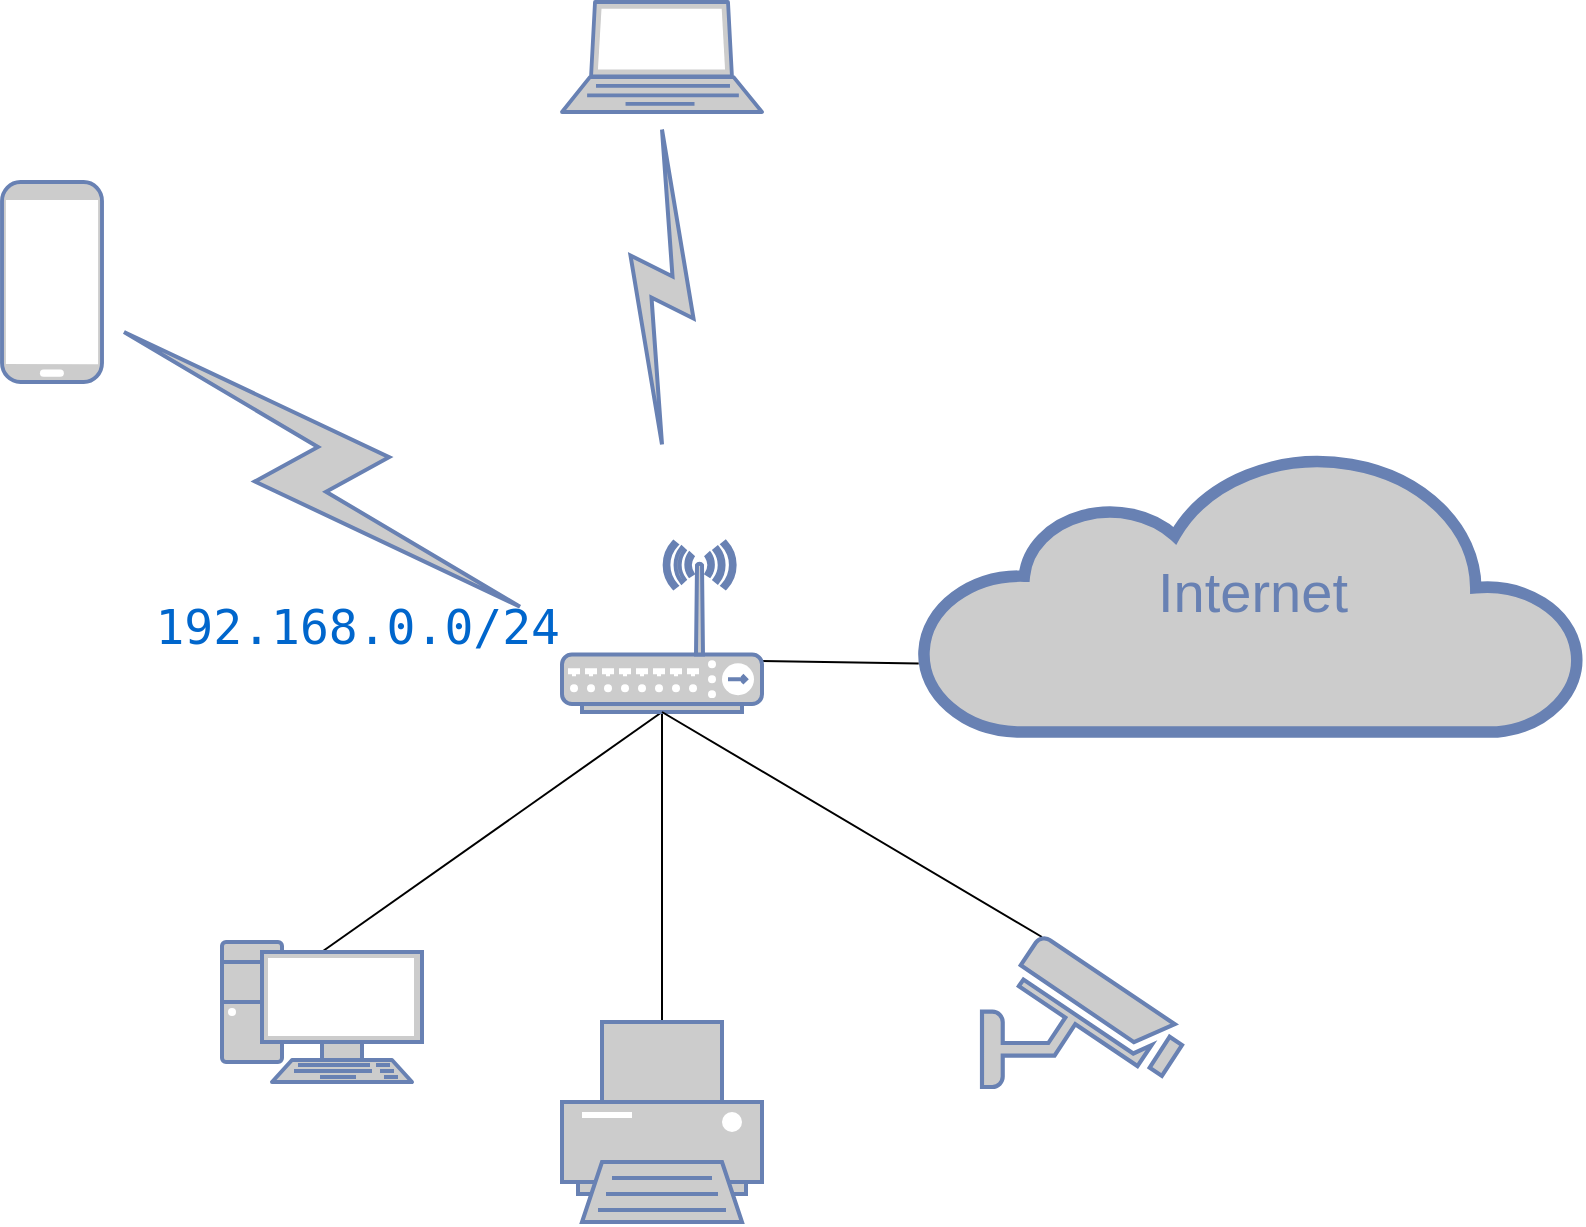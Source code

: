 <mxfile version="17.5.0" type="device"><diagram name="Page-1" id="bfe91b75-5d2c-26a0-9c1d-138518896778"><mxGraphModel dx="678" dy="976" grid="1" gridSize="10" guides="1" tooltips="1" connect="1" arrows="1" fold="1" page="1" pageScale="1" pageWidth="1100" pageHeight="850" background="none" math="0" shadow="0"><root><mxCell id="0"/><mxCell id="1" parent="0"/><mxCell id="7c3789c024ecab99-11" value="" style="html=1;fillColor=#CCCCCC;strokeColor=#6881B3;gradientColor=none;gradientDirection=north;strokeWidth=2;shape=mxgraph.networks.comm_link_edge;html=1;labelBackgroundColor=none;endArrow=none;endFill=0;fontFamily=Verdana;fontSize=20;" parent="1" target="7c3789c024ecab99-12" edge="1"><mxGeometry width="100" height="100" relative="1" as="geometry"><mxPoint x="1590" y="850" as="sourcePoint"/><mxPoint x="1758.0" y="688" as="targetPoint"/></mxGeometry></mxCell><mxCell id="7c3789c024ecab99-12" value="" style="fontColor=#0066CC;verticalAlign=top;verticalLabelPosition=bottom;labelPosition=center;align=center;html=1;fillColor=#CCCCCC;strokeColor=#6881B3;gradientColor=none;gradientDirection=north;strokeWidth=2;shape=mxgraph.networks.mobile;rounded=0;shadow=0;comic=0;" parent="1" vertex="1"><mxGeometry x="1320.0" y="630" width="50" height="100" as="geometry"/></mxCell><mxCell id="Zjwr_Lg0958GysaYrWr2-3" style="edgeStyle=none;rounded=0;orthogonalLoop=1;jettySize=auto;html=1;exitX=0.5;exitY=0.07;exitDx=0;exitDy=0;exitPerimeter=0;entryX=0.5;entryY=1;entryDx=0;entryDy=0;entryPerimeter=0;endArrow=none;endFill=0;" edge="1" parent="1" source="7c3789c024ecab99-20" target="Zjwr_Lg0958GysaYrWr2-1"><mxGeometry relative="1" as="geometry"/></mxCell><mxCell id="7c3789c024ecab99-20" value="" style="fontColor=#0066CC;verticalAlign=top;verticalLabelPosition=bottom;labelPosition=center;align=center;html=1;fillColor=#CCCCCC;strokeColor=#6881B3;gradientColor=none;gradientDirection=north;strokeWidth=2;shape=mxgraph.networks.pc;rounded=0;shadow=0;comic=0;" parent="1" vertex="1"><mxGeometry x="1430.0" y="1010" width="100" height="70" as="geometry"/></mxCell><mxCell id="Zjwr_Lg0958GysaYrWr2-5" style="edgeStyle=none;rounded=0;orthogonalLoop=1;jettySize=auto;html=1;exitX=0.5;exitY=0;exitDx=0;exitDy=0;exitPerimeter=0;entryX=0.5;entryY=1;entryDx=0;entryDy=0;entryPerimeter=0;endArrow=none;endFill=0;" edge="1" parent="1" source="7c3789c024ecab99-43" target="Zjwr_Lg0958GysaYrWr2-1"><mxGeometry relative="1" as="geometry"/></mxCell><mxCell id="7c3789c024ecab99-43" value="" style="fontColor=#0066CC;verticalAlign=top;verticalLabelPosition=bottom;labelPosition=center;align=center;html=1;fillColor=#CCCCCC;strokeColor=#6881B3;gradientColor=none;gradientDirection=north;strokeWidth=2;shape=mxgraph.networks.printer;rounded=0;shadow=0;comic=0;" parent="1" vertex="1"><mxGeometry x="1600.0" y="1050.002" width="100" height="100" as="geometry"/></mxCell><mxCell id="7c3789c024ecab99-53" value="Internet" style="html=1;fillColor=#CCCCCC;strokeColor=#6881B3;gradientColor=none;gradientDirection=north;strokeWidth=2;shape=mxgraph.networks.cloud;fontColor=#6881B3;rounded=0;shadow=0;comic=0;align=center;fontSize=28;" parent="1" vertex="1"><mxGeometry x="1780" y="765" width="330" height="140" as="geometry"/></mxCell><mxCell id="Zjwr_Lg0958GysaYrWr2-2" style="rounded=0;orthogonalLoop=1;jettySize=auto;html=1;exitX=1;exitY=0.7;exitDx=0;exitDy=0;exitPerimeter=0;entryX=-0.005;entryY=0.755;entryDx=0;entryDy=0;entryPerimeter=0;endArrow=none;endFill=0;" edge="1" parent="1" source="Zjwr_Lg0958GysaYrWr2-1" target="7c3789c024ecab99-53"><mxGeometry relative="1" as="geometry"/></mxCell><mxCell id="Zjwr_Lg0958GysaYrWr2-1" value="&lt;pre&gt;&lt;font style=&quot;font-size: 24px&quot;&gt;192.168.0.0/24&lt;/font&gt;&lt;/pre&gt;" style="fontColor=#0066CC;verticalAlign=middle;verticalLabelPosition=middle;labelPosition=left;align=right;html=1;fillColor=#CCCCCC;strokeColor=#6881B3;gradientColor=none;gradientDirection=north;strokeWidth=2;shape=mxgraph.networks.wireless_hub;rounded=0;shadow=0;comic=0;" vertex="1" parent="1"><mxGeometry x="1600.0" y="810.002" width="100" height="85" as="geometry"/></mxCell><mxCell id="Zjwr_Lg0958GysaYrWr2-6" value="" style="fontColor=#0066CC;verticalAlign=top;verticalLabelPosition=bottom;labelPosition=center;align=center;html=1;outlineConnect=0;fillColor=#CCCCCC;strokeColor=#6881B3;gradientColor=none;gradientDirection=north;strokeWidth=2;shape=mxgraph.networks.laptop;" vertex="1" parent="1"><mxGeometry x="1600" y="540" width="100" height="55" as="geometry"/></mxCell><mxCell id="Zjwr_Lg0958GysaYrWr2-11" style="edgeStyle=none;rounded=0;orthogonalLoop=1;jettySize=auto;html=1;exitX=0.3;exitY=0;exitDx=0;exitDy=0;exitPerimeter=0;entryX=0.5;entryY=1;entryDx=0;entryDy=0;entryPerimeter=0;endArrow=none;endFill=0;" edge="1" parent="1" source="Zjwr_Lg0958GysaYrWr2-8" target="Zjwr_Lg0958GysaYrWr2-1"><mxGeometry relative="1" as="geometry"/></mxCell><mxCell id="Zjwr_Lg0958GysaYrWr2-8" value="" style="fontColor=#0066CC;verticalAlign=top;verticalLabelPosition=bottom;labelPosition=center;align=center;html=1;outlineConnect=0;fillColor=#CCCCCC;strokeColor=#6881B3;gradientColor=none;gradientDirection=north;strokeWidth=2;shape=mxgraph.networks.security_camera;" vertex="1" parent="1"><mxGeometry x="1810" y="1007.5" width="100" height="75" as="geometry"/></mxCell><mxCell id="Zjwr_Lg0958GysaYrWr2-9" value="" style="html=1;fillColor=#CCCCCC;strokeColor=#6881B3;gradientColor=none;gradientDirection=north;strokeWidth=2;shape=mxgraph.networks.comm_link_edge;html=1;labelBackgroundColor=none;endArrow=none;endFill=0;fontFamily=Verdana;fontSize=20;entryX=0.5;entryY=1;entryDx=0;entryDy=0;entryPerimeter=0;" edge="1" parent="1" target="Zjwr_Lg0958GysaYrWr2-6"><mxGeometry width="100" height="100" relative="1" as="geometry"><mxPoint x="1650" y="770" as="sourcePoint"/><mxPoint x="1630" y="629.997" as="targetPoint"/></mxGeometry></mxCell></root></mxGraphModel></diagram></mxfile>